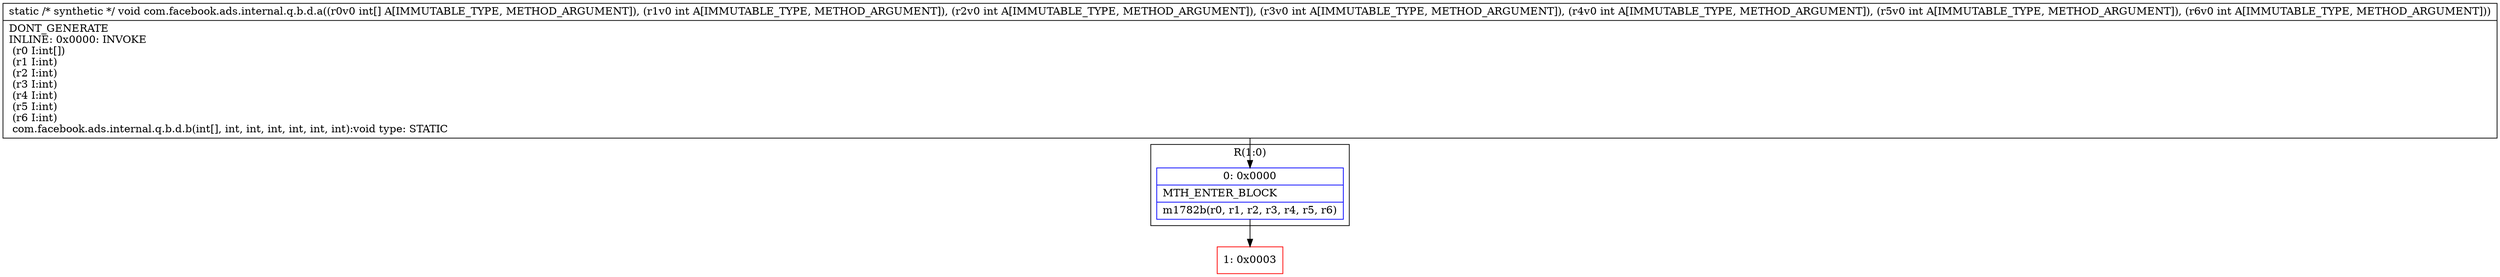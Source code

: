 digraph "CFG forcom.facebook.ads.internal.q.b.d.a([IIIIIII)V" {
subgraph cluster_Region_1429054611 {
label = "R(1:0)";
node [shape=record,color=blue];
Node_0 [shape=record,label="{0\:\ 0x0000|MTH_ENTER_BLOCK\l|m1782b(r0, r1, r2, r3, r4, r5, r6)\l}"];
}
Node_1 [shape=record,color=red,label="{1\:\ 0x0003}"];
MethodNode[shape=record,label="{static \/* synthetic *\/ void com.facebook.ads.internal.q.b.d.a((r0v0 int[] A[IMMUTABLE_TYPE, METHOD_ARGUMENT]), (r1v0 int A[IMMUTABLE_TYPE, METHOD_ARGUMENT]), (r2v0 int A[IMMUTABLE_TYPE, METHOD_ARGUMENT]), (r3v0 int A[IMMUTABLE_TYPE, METHOD_ARGUMENT]), (r4v0 int A[IMMUTABLE_TYPE, METHOD_ARGUMENT]), (r5v0 int A[IMMUTABLE_TYPE, METHOD_ARGUMENT]), (r6v0 int A[IMMUTABLE_TYPE, METHOD_ARGUMENT]))  | DONT_GENERATE\lINLINE: 0x0000: INVOKE  \l  (r0 I:int[])\l  (r1 I:int)\l  (r2 I:int)\l  (r3 I:int)\l  (r4 I:int)\l  (r5 I:int)\l  (r6 I:int)\l com.facebook.ads.internal.q.b.d.b(int[], int, int, int, int, int, int):void type: STATIC\l}"];
MethodNode -> Node_0;
Node_0 -> Node_1;
}

